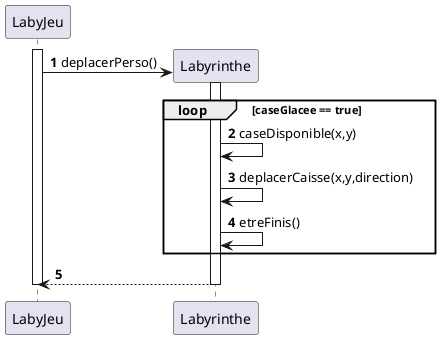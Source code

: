 @startuml
'https://plantuml.com/sequence-diagram

autonumber

create LabyJeu
create Labyrinthe


activate LabyJeu

LabyJeu -> Labyrinthe : deplacerPerso()
activate Labyrinthe
loop caseGlacee == true
    Labyrinthe -> Labyrinthe : caseDisponible(x,y)
    Labyrinthe -> Labyrinthe : deplacerCaisse(x,y,direction)
    Labyrinthe -> Labyrinthe : etreFinis()
end
Labyrinthe --> LabyJeu :
deactivate Labyrinthe
deactivate LabyJeu



@enduml